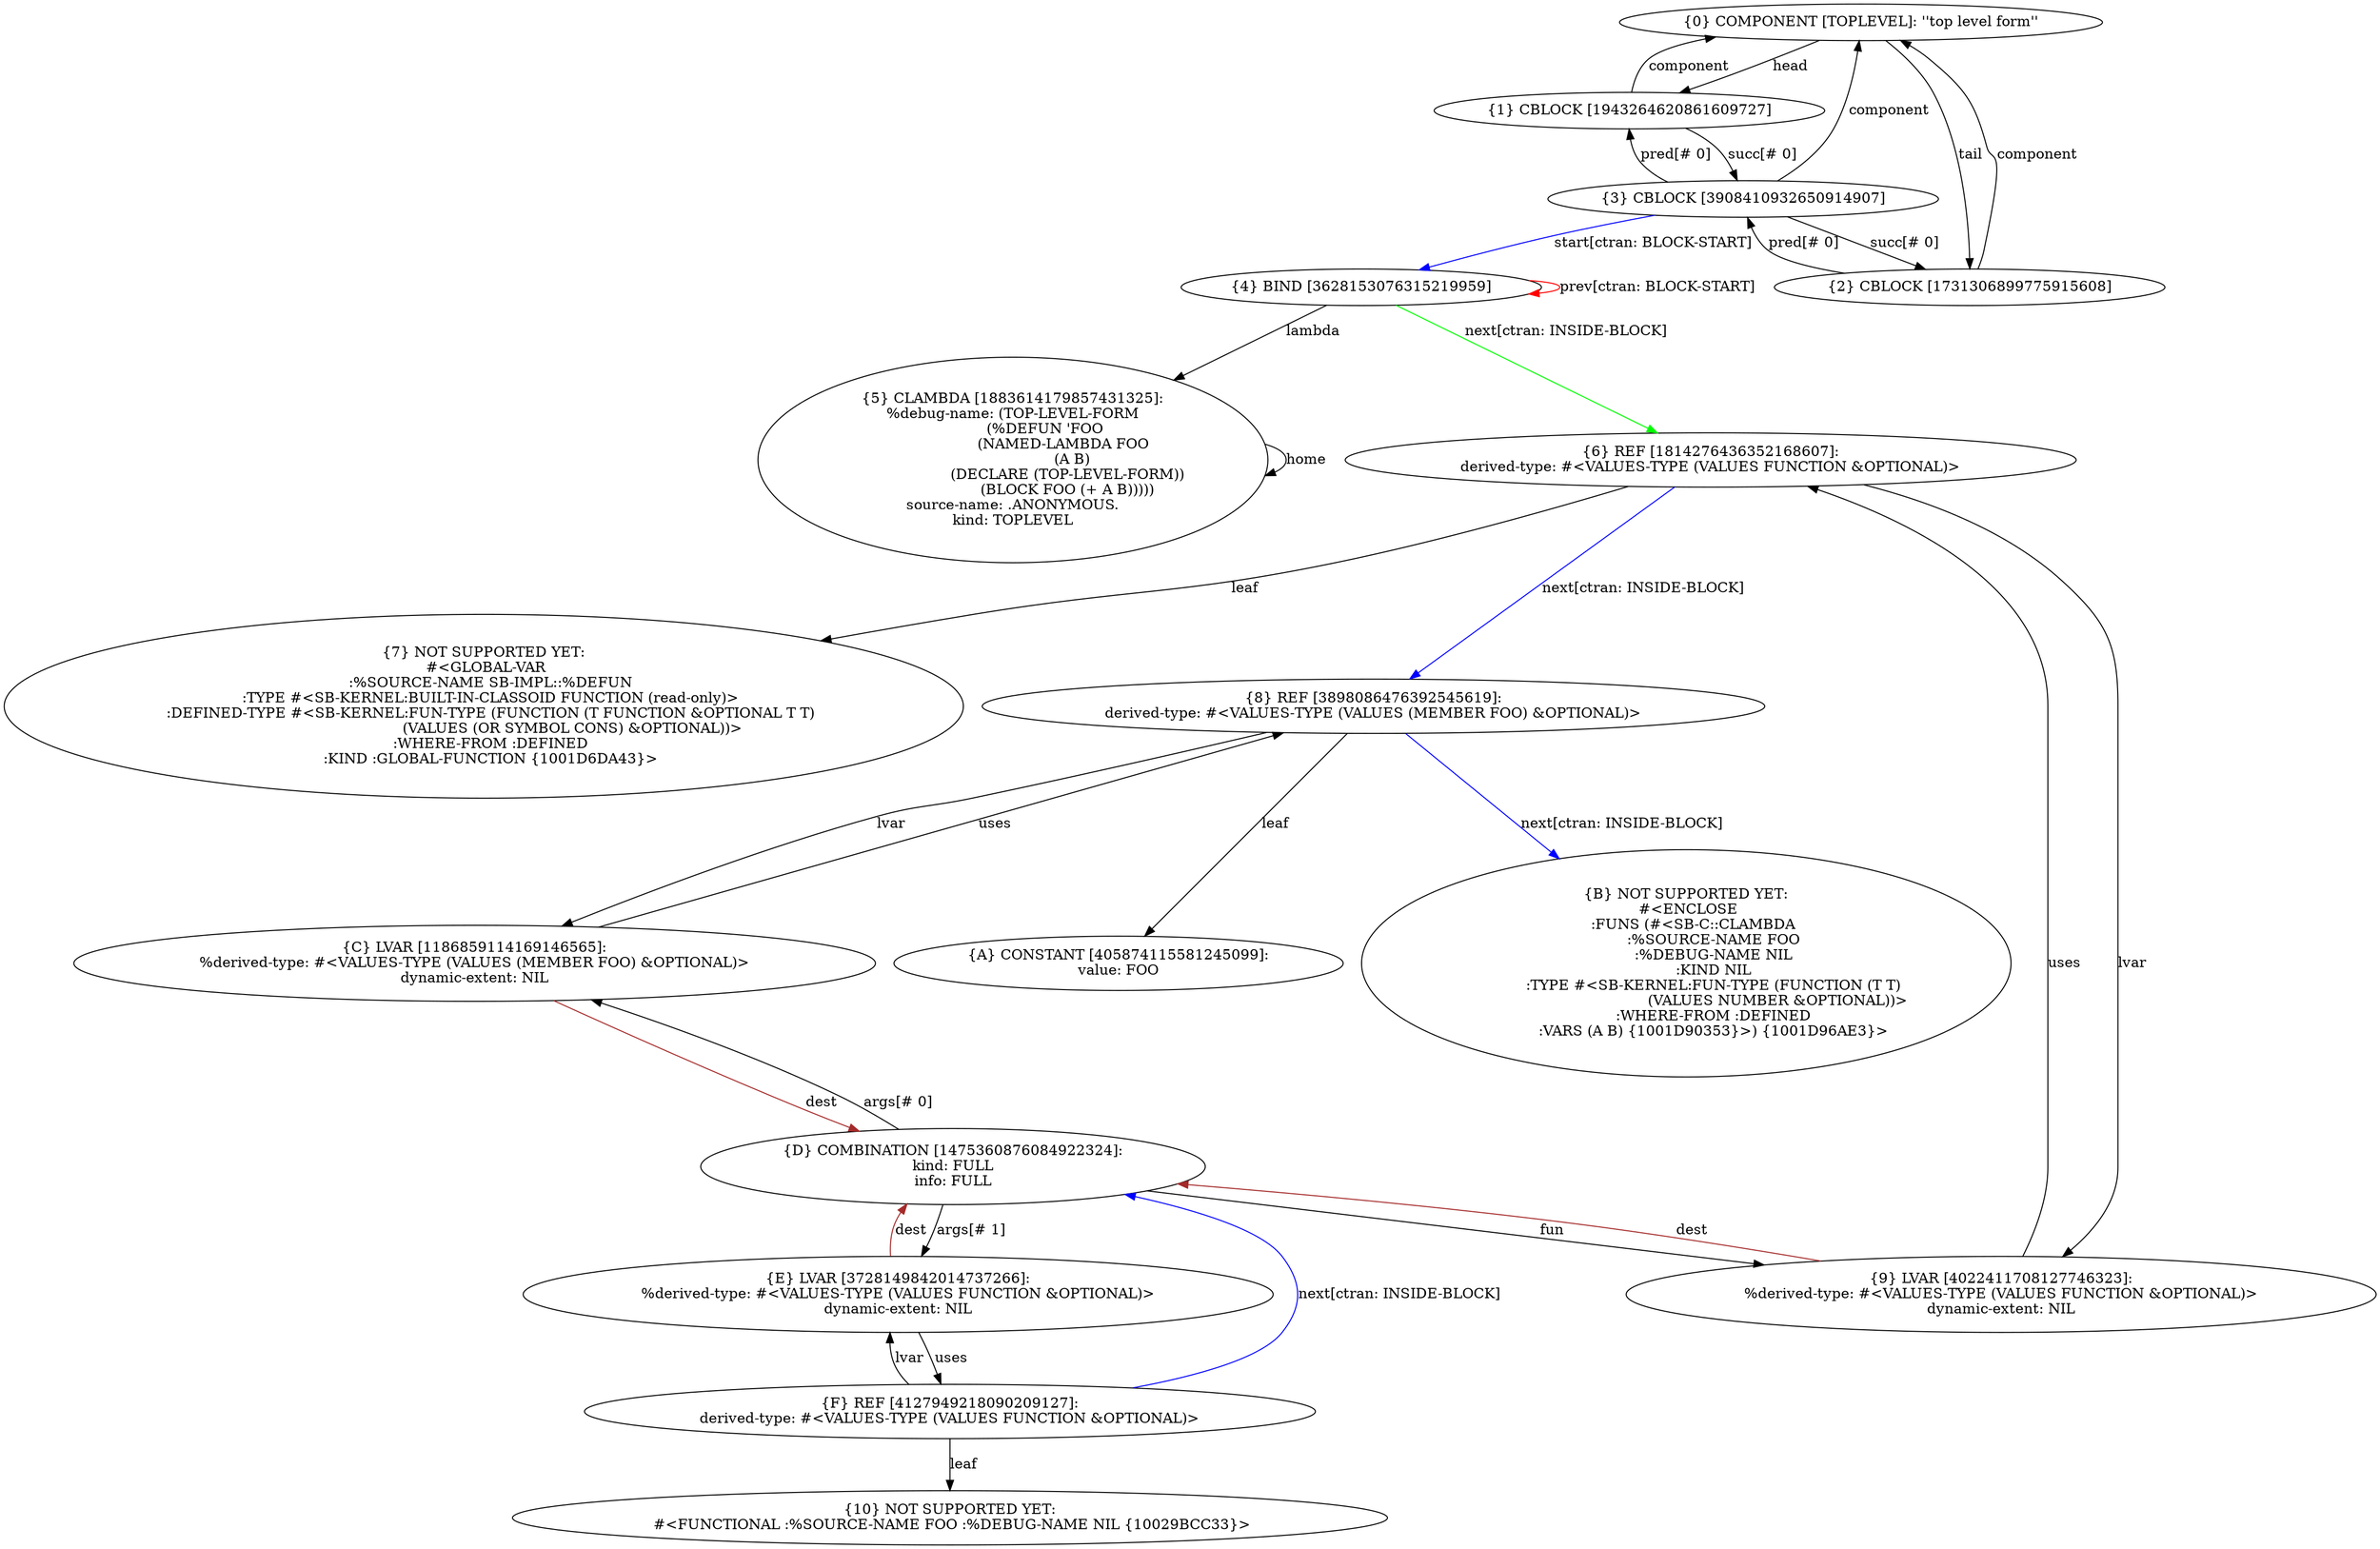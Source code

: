 digraph {
"{0} COMPONENT [TOPLEVEL]: ''top level form''" -> "{1} CBLOCK [1943264620861609727]"[label="head"];
"{0} COMPONENT [TOPLEVEL]: ''top level form''" -> "{2} CBLOCK [1731306899775915608]"[label="tail"];
"{1} CBLOCK [1943264620861609727]" -> "{0} COMPONENT [TOPLEVEL]: ''top level form''"[label="component"];
"{1} CBLOCK [1943264620861609727]" -> "{3} CBLOCK [3908410932650914907]"[label="succ[# 0]"];
"{3} CBLOCK [3908410932650914907]" -> "{0} COMPONENT [TOPLEVEL]: ''top level form''"[label="component"];
"{3} CBLOCK [3908410932650914907]" -> "{2} CBLOCK [1731306899775915608]"[label="succ[# 0]"];
"{3} CBLOCK [3908410932650914907]" -> "{1} CBLOCK [1943264620861609727]"[label="pred[# 0]"];
"{3} CBLOCK [3908410932650914907]" -> "{4} BIND [3628153076315219959]"[label="start[ctran: BLOCK-START]"color="blue"];
"{2} CBLOCK [1731306899775915608]" -> "{0} COMPONENT [TOPLEVEL]: ''top level form''"[label="component"];
"{2} CBLOCK [1731306899775915608]" -> "{3} CBLOCK [3908410932650914907]"[label="pred[# 0]"];
"{4} BIND [3628153076315219959]" -> "{5} CLAMBDA [1883614179857431325]:
%debug-name: (TOP-LEVEL-FORM
              (%DEFUN 'FOO
                      (NAMED-LAMBDA FOO
                          (A B)
                        (DECLARE (TOP-LEVEL-FORM))
                        (BLOCK FOO (+ A B)))))
source-name: .ANONYMOUS.
kind: TOPLEVEL"[label="lambda"];
"{4} BIND [3628153076315219959]" -> "{6} REF [1814276436352168607]:
derived-type: #<VALUES-TYPE (VALUES FUNCTION &OPTIONAL)>"[label="next[ctran: INSIDE-BLOCK]"color="green"];
"{4} BIND [3628153076315219959]" -> "{4} BIND [3628153076315219959]"[label="prev[ctran: BLOCK-START]"color="red"];
"{5} CLAMBDA [1883614179857431325]:
%debug-name: (TOP-LEVEL-FORM
              (%DEFUN 'FOO
                      (NAMED-LAMBDA FOO
                          (A B)
                        (DECLARE (TOP-LEVEL-FORM))
                        (BLOCK FOO (+ A B)))))
source-name: .ANONYMOUS.
kind: TOPLEVEL" -> "{5} CLAMBDA [1883614179857431325]:
%debug-name: (TOP-LEVEL-FORM
              (%DEFUN 'FOO
                      (NAMED-LAMBDA FOO
                          (A B)
                        (DECLARE (TOP-LEVEL-FORM))
                        (BLOCK FOO (+ A B)))))
source-name: .ANONYMOUS.
kind: TOPLEVEL"[label="home"];
"{6} REF [1814276436352168607]:
derived-type: #<VALUES-TYPE (VALUES FUNCTION &OPTIONAL)>" -> "{7} NOT SUPPORTED YET:
 #<GLOBAL-VAR
   :%SOURCE-NAME SB-IMPL::%DEFUN
   :TYPE #<SB-KERNEL:BUILT-IN-CLASSOID FUNCTION (read-only)>
   :DEFINED-TYPE #<SB-KERNEL:FUN-TYPE (FUNCTION (T FUNCTION &OPTIONAL T T)
                                       (VALUES (OR SYMBOL CONS) &OPTIONAL))>
   :WHERE-FROM :DEFINED
   :KIND :GLOBAL-FUNCTION {1001D6DA43}>"[label="leaf"];
"{6} REF [1814276436352168607]:
derived-type: #<VALUES-TYPE (VALUES FUNCTION &OPTIONAL)>" -> "{8} REF [3898086476392545619]:
derived-type: #<VALUES-TYPE (VALUES (MEMBER FOO) &OPTIONAL)>"[label="next[ctran: INSIDE-BLOCK]"color="blue"];
"{6} REF [1814276436352168607]:
derived-type: #<VALUES-TYPE (VALUES FUNCTION &OPTIONAL)>" -> "{9} LVAR [4022411708127746323]:
%derived-type: #<VALUES-TYPE (VALUES FUNCTION &OPTIONAL)>
dynamic-extent: NIL"[label="lvar"];
"{8} REF [3898086476392545619]:
derived-type: #<VALUES-TYPE (VALUES (MEMBER FOO) &OPTIONAL)>" -> "{A} CONSTANT [405874115581245099]:
value: FOO"[label="leaf"];
"{8} REF [3898086476392545619]:
derived-type: #<VALUES-TYPE (VALUES (MEMBER FOO) &OPTIONAL)>" -> "{B} NOT SUPPORTED YET:
 #<ENCLOSE
   :FUNS (#<SB-C::CLAMBDA
            :%SOURCE-NAME FOO
            :%DEBUG-NAME NIL
            :KIND NIL
            :TYPE #<SB-KERNEL:FUN-TYPE (FUNCTION (T T)
                                        (VALUES NUMBER &OPTIONAL))>
            :WHERE-FROM :DEFINED
            :VARS (A B) {1001D90353}>) {1001D96AE3}>"[label="next[ctran: INSIDE-BLOCK]"color="blue"];
"{8} REF [3898086476392545619]:
derived-type: #<VALUES-TYPE (VALUES (MEMBER FOO) &OPTIONAL)>" -> "{C} LVAR [1186859114169146565]:
%derived-type: #<VALUES-TYPE (VALUES (MEMBER FOO) &OPTIONAL)>
dynamic-extent: NIL"[label="lvar"];
"{C} LVAR [1186859114169146565]:
%derived-type: #<VALUES-TYPE (VALUES (MEMBER FOO) &OPTIONAL)>
dynamic-extent: NIL" -> "{D} COMBINATION [1475360876084922324]:
kind: FULL
info: FULL"[label="dest"color="brown"];
"{C} LVAR [1186859114169146565]:
%derived-type: #<VALUES-TYPE (VALUES (MEMBER FOO) &OPTIONAL)>
dynamic-extent: NIL" -> "{8} REF [3898086476392545619]:
derived-type: #<VALUES-TYPE (VALUES (MEMBER FOO) &OPTIONAL)>"[label="uses"];
"{D} COMBINATION [1475360876084922324]:
kind: FULL
info: FULL" -> "{9} LVAR [4022411708127746323]:
%derived-type: #<VALUES-TYPE (VALUES FUNCTION &OPTIONAL)>
dynamic-extent: NIL"[label="fun"];
"{D} COMBINATION [1475360876084922324]:
kind: FULL
info: FULL" -> "{C} LVAR [1186859114169146565]:
%derived-type: #<VALUES-TYPE (VALUES (MEMBER FOO) &OPTIONAL)>
dynamic-extent: NIL"[label="args[# 0]"];
"{D} COMBINATION [1475360876084922324]:
kind: FULL
info: FULL" -> "{E} LVAR [3728149842014737266]:
%derived-type: #<VALUES-TYPE (VALUES FUNCTION &OPTIONAL)>
dynamic-extent: NIL"[label="args[# 1]"];
"{9} LVAR [4022411708127746323]:
%derived-type: #<VALUES-TYPE (VALUES FUNCTION &OPTIONAL)>
dynamic-extent: NIL" -> "{D} COMBINATION [1475360876084922324]:
kind: FULL
info: FULL"[label="dest"color="brown"];
"{9} LVAR [4022411708127746323]:
%derived-type: #<VALUES-TYPE (VALUES FUNCTION &OPTIONAL)>
dynamic-extent: NIL" -> "{6} REF [1814276436352168607]:
derived-type: #<VALUES-TYPE (VALUES FUNCTION &OPTIONAL)>"[label="uses"];
"{E} LVAR [3728149842014737266]:
%derived-type: #<VALUES-TYPE (VALUES FUNCTION &OPTIONAL)>
dynamic-extent: NIL" -> "{D} COMBINATION [1475360876084922324]:
kind: FULL
info: FULL"[label="dest"color="brown"];
"{E} LVAR [3728149842014737266]:
%derived-type: #<VALUES-TYPE (VALUES FUNCTION &OPTIONAL)>
dynamic-extent: NIL" -> "{F} REF [4127949218090209127]:
derived-type: #<VALUES-TYPE (VALUES FUNCTION &OPTIONAL)>"[label="uses"];
"{F} REF [4127949218090209127]:
derived-type: #<VALUES-TYPE (VALUES FUNCTION &OPTIONAL)>" -> "{10} NOT SUPPORTED YET:
 #<FUNCTIONAL :%SOURCE-NAME FOO :%DEBUG-NAME NIL {10029BCC33}>"[label="leaf"];
"{F} REF [4127949218090209127]:
derived-type: #<VALUES-TYPE (VALUES FUNCTION &OPTIONAL)>" -> "{D} COMBINATION [1475360876084922324]:
kind: FULL
info: FULL"[label="next[ctran: INSIDE-BLOCK]"color="blue"];
"{F} REF [4127949218090209127]:
derived-type: #<VALUES-TYPE (VALUES FUNCTION &OPTIONAL)>" -> "{E} LVAR [3728149842014737266]:
%derived-type: #<VALUES-TYPE (VALUES FUNCTION &OPTIONAL)>
dynamic-extent: NIL"[label="lvar"];
}